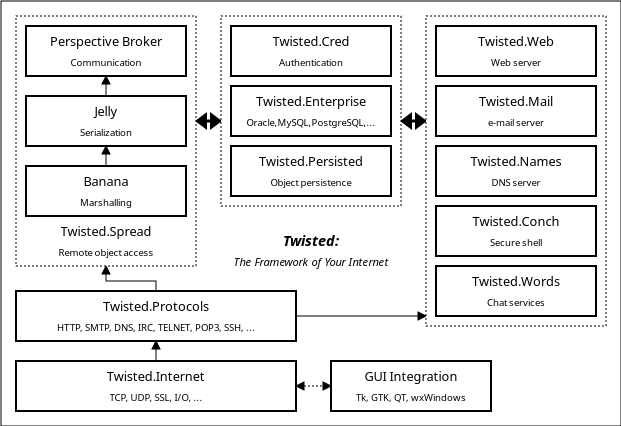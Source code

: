 <?xml version="1.0" encoding="UTF-8"?>
<dia:diagram xmlns:dia="http://www.lysator.liu.se/~alla/dia/">
  <dia:layer name="Background" visible="true">
    <dia:object type="Standard - Box" version="0" id="O0">
      <dia:attribute name="obj_pos">
        <dia:point val="-3.25,-4.25"/>
      </dia:attribute>
      <dia:attribute name="obj_bb">
        <dia:rectangle val="-3.25,-4.25;27.75,17"/>
      </dia:attribute>
      <dia:attribute name="elem_corner">
        <dia:point val="-3.25,-4.25"/>
      </dia:attribute>
      <dia:attribute name="elem_width">
        <dia:real val="31"/>
      </dia:attribute>
      <dia:attribute name="elem_height">
        <dia:real val="21.25"/>
      </dia:attribute>
      <dia:attribute name="border_width">
        <dia:real val="0"/>
      </dia:attribute>
      <dia:attribute name="show_background">
        <dia:boolean val="true"/>
      </dia:attribute>
    </dia:object>
    <dia:group>
      <dia:group>
        <dia:object type="Standard - Box" version="0" id="O1">
          <dia:attribute name="obj_pos">
            <dia:point val="-2.5,13.75"/>
          </dia:attribute>
          <dia:attribute name="obj_bb">
            <dia:rectangle val="-2.55,13.7;11.55,16.3"/>
          </dia:attribute>
          <dia:attribute name="elem_corner">
            <dia:point val="-2.5,13.75"/>
          </dia:attribute>
          <dia:attribute name="elem_width">
            <dia:real val="14"/>
          </dia:attribute>
          <dia:attribute name="elem_height">
            <dia:real val="2.5"/>
          </dia:attribute>
          <dia:attribute name="show_background">
            <dia:boolean val="true"/>
          </dia:attribute>
        </dia:object>
        <dia:object type="Standard - Text" version="0" id="O2">
          <dia:attribute name="obj_pos">
            <dia:point val="4.5,14.75"/>
          </dia:attribute>
          <dia:attribute name="obj_bb">
            <dia:rectangle val="1.38,14.137;7.62,14.937"/>
          </dia:attribute>
          <dia:attribute name="text">
            <dia:composite type="text">
              <dia:attribute name="string">
                <dia:string>#Twisted.Internet#</dia:string>
              </dia:attribute>
              <dia:attribute name="font">
                <dia:font name="Helvetica"/>
              </dia:attribute>
              <dia:attribute name="height">
                <dia:real val="0.8"/>
              </dia:attribute>
              <dia:attribute name="pos">
                <dia:point val="4.5,14.75"/>
              </dia:attribute>
              <dia:attribute name="color">
                <dia:color val="#000000"/>
              </dia:attribute>
              <dia:attribute name="alignment">
                <dia:enum val="1"/>
              </dia:attribute>
            </dia:composite>
          </dia:attribute>
        </dia:object>
        <dia:object type="Standard - Text" version="0" id="O3">
          <dia:attribute name="obj_pos">
            <dia:point val="4.5,15.75"/>
          </dia:attribute>
          <dia:attribute name="obj_bb">
            <dia:rectangle val="1.094,15.29;7.906,15.89"/>
          </dia:attribute>
          <dia:attribute name="text">
            <dia:composite type="text">
              <dia:attribute name="string">
                <dia:string>#TCP, UDP, SSL, I/O, ...#</dia:string>
              </dia:attribute>
              <dia:attribute name="font">
                <dia:font name="Helvetica"/>
              </dia:attribute>
              <dia:attribute name="height">
                <dia:real val="0.6"/>
              </dia:attribute>
              <dia:attribute name="pos">
                <dia:point val="4.5,15.75"/>
              </dia:attribute>
              <dia:attribute name="color">
                <dia:color val="#000000"/>
              </dia:attribute>
              <dia:attribute name="alignment">
                <dia:enum val="1"/>
              </dia:attribute>
            </dia:composite>
          </dia:attribute>
        </dia:object>
      </dia:group>
      <dia:object type="Standard - ZigZagLine" version="0" id="O4">
        <dia:attribute name="obj_pos">
          <dia:point val="4.5,13.75"/>
        </dia:attribute>
        <dia:attribute name="obj_bb">
          <dia:rectangle val="4.1,12.75;4.9,13.75"/>
        </dia:attribute>
        <dia:attribute name="orth_points">
          <dia:point val="4.5,13.75"/>
          <dia:point val="4.5,13.75"/>
          <dia:point val="4.5,13.75"/>
          <dia:point val="4.5,12.75"/>
        </dia:attribute>
        <dia:attribute name="orth_orient">
          <dia:enum val="1"/>
          <dia:enum val="0"/>
          <dia:enum val="1"/>
        </dia:attribute>
        <dia:attribute name="line_width">
          <dia:real val="0"/>
        </dia:attribute>
        <dia:attribute name="end_arrow">
          <dia:enum val="3"/>
        </dia:attribute>
        <dia:attribute name="end_arrow_length">
          <dia:real val="0.4"/>
        </dia:attribute>
        <dia:attribute name="end_arrow_width">
          <dia:real val="0.4"/>
        </dia:attribute>
      </dia:object>
      <dia:group>
        <dia:object type="Standard - Box" version="0" id="O5">
          <dia:attribute name="obj_pos">
            <dia:point val="-2.5,10.25"/>
          </dia:attribute>
          <dia:attribute name="obj_bb">
            <dia:rectangle val="-2.55,10.2;11.55,12.8"/>
          </dia:attribute>
          <dia:attribute name="elem_corner">
            <dia:point val="-2.5,10.25"/>
          </dia:attribute>
          <dia:attribute name="elem_width">
            <dia:real val="14"/>
          </dia:attribute>
          <dia:attribute name="elem_height">
            <dia:real val="2.5"/>
          </dia:attribute>
          <dia:attribute name="show_background">
            <dia:boolean val="true"/>
          </dia:attribute>
        </dia:object>
        <dia:object type="Standard - Text" version="0" id="O6">
          <dia:attribute name="obj_pos">
            <dia:point val="4.5,11.25"/>
          </dia:attribute>
          <dia:attribute name="obj_bb">
            <dia:rectangle val="1.046,10.637;7.954,11.437"/>
          </dia:attribute>
          <dia:attribute name="text">
            <dia:composite type="text">
              <dia:attribute name="string">
                <dia:string>#Twisted.Protocols#</dia:string>
              </dia:attribute>
              <dia:attribute name="font">
                <dia:font name="Helvetica"/>
              </dia:attribute>
              <dia:attribute name="height">
                <dia:real val="0.8"/>
              </dia:attribute>
              <dia:attribute name="pos">
                <dia:point val="4.5,11.25"/>
              </dia:attribute>
              <dia:attribute name="color">
                <dia:color val="#000000"/>
              </dia:attribute>
              <dia:attribute name="alignment">
                <dia:enum val="1"/>
              </dia:attribute>
            </dia:composite>
          </dia:attribute>
        </dia:object>
        <dia:object type="Standard - Text" version="0" id="O7">
          <dia:attribute name="obj_pos">
            <dia:point val="4.5,12.25"/>
          </dia:attribute>
          <dia:attribute name="obj_bb">
            <dia:rectangle val="-2.889,11.79;11.889,12.39"/>
          </dia:attribute>
          <dia:attribute name="text">
            <dia:composite type="text">
              <dia:attribute name="string">
                <dia:string>#HTTP, SMTP, DNS, IRC, TELNET, POP3, SSH, ...#</dia:string>
              </dia:attribute>
              <dia:attribute name="font">
                <dia:font name="Helvetica"/>
              </dia:attribute>
              <dia:attribute name="height">
                <dia:real val="0.6"/>
              </dia:attribute>
              <dia:attribute name="pos">
                <dia:point val="4.5,12.25"/>
              </dia:attribute>
              <dia:attribute name="color">
                <dia:color val="#000000"/>
              </dia:attribute>
              <dia:attribute name="alignment">
                <dia:enum val="1"/>
              </dia:attribute>
            </dia:composite>
          </dia:attribute>
        </dia:object>
      </dia:group>
      <dia:group>
        <dia:object type="Standard - Box" version="0" id="O8">
          <dia:attribute name="obj_pos">
            <dia:point val="13.25,13.75"/>
          </dia:attribute>
          <dia:attribute name="obj_bb">
            <dia:rectangle val="13.2,13.7;21.3,16.3"/>
          </dia:attribute>
          <dia:attribute name="elem_corner">
            <dia:point val="13.25,13.75"/>
          </dia:attribute>
          <dia:attribute name="elem_width">
            <dia:real val="8"/>
          </dia:attribute>
          <dia:attribute name="elem_height">
            <dia:real val="2.5"/>
          </dia:attribute>
          <dia:attribute name="show_background">
            <dia:boolean val="true"/>
          </dia:attribute>
        </dia:object>
        <dia:object type="Standard - Text" version="0" id="O9">
          <dia:attribute name="obj_pos">
            <dia:point val="17.25,14.75"/>
          </dia:attribute>
          <dia:attribute name="obj_bb">
            <dia:rectangle val="14.306,14.137;20.194,14.937"/>
          </dia:attribute>
          <dia:attribute name="text">
            <dia:composite type="text">
              <dia:attribute name="string">
                <dia:string>#GUI Integration#</dia:string>
              </dia:attribute>
              <dia:attribute name="font">
                <dia:font name="Helvetica"/>
              </dia:attribute>
              <dia:attribute name="height">
                <dia:real val="0.8"/>
              </dia:attribute>
              <dia:attribute name="pos">
                <dia:point val="17.25,14.75"/>
              </dia:attribute>
              <dia:attribute name="color">
                <dia:color val="#000000"/>
              </dia:attribute>
              <dia:attribute name="alignment">
                <dia:enum val="1"/>
              </dia:attribute>
            </dia:composite>
          </dia:attribute>
        </dia:object>
        <dia:object type="Standard - Text" version="0" id="O10">
          <dia:attribute name="obj_pos">
            <dia:point val="17.25,15.75"/>
          </dia:attribute>
          <dia:attribute name="obj_bb">
            <dia:rectangle val="13.465,15.29;21.035,15.89"/>
          </dia:attribute>
          <dia:attribute name="text">
            <dia:composite type="text">
              <dia:attribute name="string">
                <dia:string>#Tk, GTK, QT, wxWindows#</dia:string>
              </dia:attribute>
              <dia:attribute name="font">
                <dia:font name="Helvetica"/>
              </dia:attribute>
              <dia:attribute name="height">
                <dia:real val="0.6"/>
              </dia:attribute>
              <dia:attribute name="pos">
                <dia:point val="17.25,15.75"/>
              </dia:attribute>
              <dia:attribute name="color">
                <dia:color val="#000000"/>
              </dia:attribute>
              <dia:attribute name="alignment">
                <dia:enum val="1"/>
              </dia:attribute>
            </dia:composite>
          </dia:attribute>
        </dia:object>
      </dia:group>
      <dia:object type="Standard - Line" version="0" id="O11">
        <dia:attribute name="obj_pos">
          <dia:point val="11.5,15"/>
        </dia:attribute>
        <dia:attribute name="obj_bb">
          <dia:rectangle val="11.5,14.6;13.25,15.4"/>
        </dia:attribute>
        <dia:attribute name="conn_endpoints">
          <dia:point val="11.5,15"/>
          <dia:point val="13.25,15"/>
        </dia:attribute>
        <dia:attribute name="numcp">
          <dia:int val="1"/>
        </dia:attribute>
        <dia:attribute name="line_width">
          <dia:real val="0"/>
        </dia:attribute>
        <dia:attribute name="line_style">
          <dia:enum val="4"/>
        </dia:attribute>
        <dia:attribute name="start_arrow">
          <dia:enum val="3"/>
        </dia:attribute>
        <dia:attribute name="start_arrow_length">
          <dia:real val="0.4"/>
        </dia:attribute>
        <dia:attribute name="start_arrow_width">
          <dia:real val="0.4"/>
        </dia:attribute>
        <dia:attribute name="end_arrow">
          <dia:enum val="3"/>
        </dia:attribute>
        <dia:attribute name="end_arrow_length">
          <dia:real val="0.4"/>
        </dia:attribute>
        <dia:attribute name="end_arrow_width">
          <dia:real val="0.4"/>
        </dia:attribute>
      </dia:object>
    </dia:group>
    <dia:object type="Standard - Line" version="0" id="O12">
      <dia:attribute name="obj_pos">
        <dia:point val="6.5,1.75"/>
      </dia:attribute>
      <dia:attribute name="obj_bb">
        <dia:rectangle val="6.425,1.15;7.825,2.35"/>
      </dia:attribute>
      <dia:attribute name="conn_endpoints">
        <dia:point val="6.5,1.75"/>
        <dia:point val="7.75,1.75"/>
      </dia:attribute>
      <dia:attribute name="numcp">
        <dia:int val="1"/>
      </dia:attribute>
      <dia:attribute name="line_width">
        <dia:real val="0.15"/>
      </dia:attribute>
      <dia:attribute name="start_arrow">
        <dia:enum val="3"/>
      </dia:attribute>
      <dia:attribute name="start_arrow_length">
        <dia:real val="0.4"/>
      </dia:attribute>
      <dia:attribute name="start_arrow_width">
        <dia:real val="0.6"/>
      </dia:attribute>
      <dia:attribute name="end_arrow">
        <dia:enum val="3"/>
      </dia:attribute>
      <dia:attribute name="end_arrow_length">
        <dia:real val="0.4"/>
      </dia:attribute>
      <dia:attribute name="end_arrow_width">
        <dia:real val="0.6"/>
      </dia:attribute>
    </dia:object>
    <dia:object type="Standard - Line" version="0" id="O13">
      <dia:attribute name="obj_pos">
        <dia:point val="16.75,1.75"/>
      </dia:attribute>
      <dia:attribute name="obj_bb">
        <dia:rectangle val="16.675,1.15;18.075,2.35"/>
      </dia:attribute>
      <dia:attribute name="conn_endpoints">
        <dia:point val="16.75,1.75"/>
        <dia:point val="18,1.75"/>
      </dia:attribute>
      <dia:attribute name="numcp">
        <dia:int val="1"/>
      </dia:attribute>
      <dia:attribute name="line_width">
        <dia:real val="0.15"/>
      </dia:attribute>
      <dia:attribute name="start_arrow">
        <dia:enum val="3"/>
      </dia:attribute>
      <dia:attribute name="start_arrow_length">
        <dia:real val="0.4"/>
      </dia:attribute>
      <dia:attribute name="start_arrow_width">
        <dia:real val="0.6"/>
      </dia:attribute>
      <dia:attribute name="end_arrow">
        <dia:enum val="3"/>
      </dia:attribute>
      <dia:attribute name="end_arrow_length">
        <dia:real val="0.4"/>
      </dia:attribute>
      <dia:attribute name="end_arrow_width">
        <dia:real val="0.6"/>
      </dia:attribute>
    </dia:object>
    <dia:object type="Standard - ZigZagLine" version="0" id="O14">
      <dia:attribute name="obj_pos">
        <dia:point val="4.5,10.25"/>
      </dia:attribute>
      <dia:attribute name="obj_bb">
        <dia:rectangle val="1.6,9;4.5,10.25"/>
      </dia:attribute>
      <dia:attribute name="orth_points">
        <dia:point val="4.5,10.25"/>
        <dia:point val="4.5,9.75"/>
        <dia:point val="2,9.75"/>
        <dia:point val="2,9"/>
      </dia:attribute>
      <dia:attribute name="orth_orient">
        <dia:enum val="1"/>
        <dia:enum val="0"/>
        <dia:enum val="1"/>
      </dia:attribute>
      <dia:attribute name="line_width">
        <dia:real val="0"/>
      </dia:attribute>
      <dia:attribute name="end_arrow">
        <dia:enum val="3"/>
      </dia:attribute>
      <dia:attribute name="end_arrow_length">
        <dia:real val="0.4"/>
      </dia:attribute>
      <dia:attribute name="end_arrow_width">
        <dia:real val="0.4"/>
      </dia:attribute>
      <dia:connections>
        <dia:connection handle="0" to="O5" connection="1"/>
        <dia:connection handle="1" to="O18" connection="6"/>
      </dia:connections>
    </dia:object>
    <dia:object type="Standard - Line" version="0" id="O15">
      <dia:attribute name="obj_pos">
        <dia:point val="11.5,11.5"/>
      </dia:attribute>
      <dia:attribute name="obj_bb">
        <dia:rectangle val="11.5,11.1;18,11.9"/>
      </dia:attribute>
      <dia:attribute name="conn_endpoints">
        <dia:point val="11.5,11.5"/>
        <dia:point val="18,11.5"/>
      </dia:attribute>
      <dia:attribute name="numcp">
        <dia:int val="1"/>
      </dia:attribute>
      <dia:attribute name="line_width">
        <dia:real val="0"/>
      </dia:attribute>
      <dia:attribute name="end_arrow">
        <dia:enum val="3"/>
      </dia:attribute>
      <dia:attribute name="end_arrow_length">
        <dia:real val="0.4"/>
      </dia:attribute>
      <dia:attribute name="end_arrow_width">
        <dia:real val="0.4"/>
      </dia:attribute>
      <dia:connections>
        <dia:connection handle="0" to="O5" connection="4"/>
      </dia:connections>
    </dia:object>
    <dia:group>
      <dia:object type="Standard - Text" version="0" id="O16">
        <dia:attribute name="obj_pos">
          <dia:point val="12.25,8"/>
        </dia:attribute>
        <dia:attribute name="obj_bb">
          <dia:rectangle val="10.29,7.321;14.21,8.221"/>
        </dia:attribute>
        <dia:attribute name="text">
          <dia:composite type="text">
            <dia:attribute name="string">
              <dia:string>#Twisted:#</dia:string>
            </dia:attribute>
            <dia:attribute name="font">
              <dia:font name="Helvetica-BoldOblique"/>
            </dia:attribute>
            <dia:attribute name="height">
              <dia:real val="0.9"/>
            </dia:attribute>
            <dia:attribute name="pos">
              <dia:point val="12.25,8"/>
            </dia:attribute>
            <dia:attribute name="color">
              <dia:color val="#000000"/>
            </dia:attribute>
            <dia:attribute name="alignment">
              <dia:enum val="1"/>
            </dia:attribute>
          </dia:composite>
        </dia:attribute>
      </dia:object>
      <dia:object type="Standard - Text" version="0" id="O17">
        <dia:attribute name="obj_pos">
          <dia:point val="12.25,9"/>
        </dia:attribute>
        <dia:attribute name="obj_bb">
          <dia:rectangle val="6.798,8.459;17.702,9.159"/>
        </dia:attribute>
        <dia:attribute name="text">
          <dia:composite type="text">
            <dia:attribute name="string">
              <dia:string>#The Framework of Your Internet#</dia:string>
            </dia:attribute>
            <dia:attribute name="font">
              <dia:font name="Helvetica-Oblique"/>
            </dia:attribute>
            <dia:attribute name="height">
              <dia:real val="0.7"/>
            </dia:attribute>
            <dia:attribute name="pos">
              <dia:point val="12.25,9"/>
            </dia:attribute>
            <dia:attribute name="color">
              <dia:color val="#000000"/>
            </dia:attribute>
            <dia:attribute name="alignment">
              <dia:enum val="1"/>
            </dia:attribute>
          </dia:composite>
        </dia:attribute>
      </dia:object>
    </dia:group>
    <dia:group>
      <dia:group>
        <dia:object type="Standard - Box" version="0" id="O18">
          <dia:attribute name="obj_pos">
            <dia:point val="-2.5,-3.5"/>
          </dia:attribute>
          <dia:attribute name="obj_bb">
            <dia:rectangle val="-2.5,-3.5;6.5,9"/>
          </dia:attribute>
          <dia:attribute name="elem_corner">
            <dia:point val="-2.5,-3.5"/>
          </dia:attribute>
          <dia:attribute name="elem_width">
            <dia:real val="9"/>
          </dia:attribute>
          <dia:attribute name="elem_height">
            <dia:real val="12.5"/>
          </dia:attribute>
          <dia:attribute name="border_width">
            <dia:real val="1.49e-08"/>
          </dia:attribute>
          <dia:attribute name="show_background">
            <dia:boolean val="true"/>
          </dia:attribute>
          <dia:attribute name="line_style">
            <dia:enum val="4"/>
          </dia:attribute>
        </dia:object>
        <dia:object type="Standard - Text" version="0" id="O19">
          <dia:attribute name="obj_pos">
            <dia:point val="2,7.5"/>
          </dia:attribute>
          <dia:attribute name="obj_bb">
            <dia:rectangle val="-1.027,6.837;5.077,7.787"/>
          </dia:attribute>
          <dia:attribute name="text">
            <dia:composite type="text">
              <dia:attribute name="string">
                <dia:string>#Twisted.Spread#</dia:string>
              </dia:attribute>
              <dia:attribute name="font">
                <dia:font name="Helvetica"/>
              </dia:attribute>
              <dia:attribute name="height">
                <dia:real val="0.8"/>
              </dia:attribute>
              <dia:attribute name="pos">
                <dia:point val="2,7.5"/>
              </dia:attribute>
              <dia:attribute name="color">
                <dia:color val="#000000"/>
              </dia:attribute>
              <dia:attribute name="alignment">
                <dia:enum val="1"/>
              </dia:attribute>
            </dia:composite>
          </dia:attribute>
        </dia:object>
        <dia:object type="Standard - Text" version="0" id="O20">
          <dia:attribute name="obj_pos">
            <dia:point val="2,8.5"/>
          </dia:attribute>
          <dia:attribute name="obj_bb">
            <dia:rectangle val="-1.218,8.04;5.218,8.64"/>
          </dia:attribute>
          <dia:attribute name="text">
            <dia:composite type="text">
              <dia:attribute name="string">
                <dia:string>#Remote object access#</dia:string>
              </dia:attribute>
              <dia:attribute name="font">
                <dia:font name="Helvetica"/>
              </dia:attribute>
              <dia:attribute name="height">
                <dia:real val="0.6"/>
              </dia:attribute>
              <dia:attribute name="pos">
                <dia:point val="2,8.5"/>
              </dia:attribute>
              <dia:attribute name="color">
                <dia:color val="#000000"/>
              </dia:attribute>
              <dia:attribute name="alignment">
                <dia:enum val="1"/>
              </dia:attribute>
            </dia:composite>
          </dia:attribute>
        </dia:object>
      </dia:group>
      <dia:group>
        <dia:object type="Standard - Line" version="0" id="O21">
          <dia:attribute name="obj_pos">
            <dia:point val="2,4"/>
          </dia:attribute>
          <dia:attribute name="obj_bb">
            <dia:rectangle val="1.6,3;2.4,4"/>
          </dia:attribute>
          <dia:attribute name="conn_endpoints">
            <dia:point val="2,4"/>
            <dia:point val="2,3"/>
          </dia:attribute>
          <dia:attribute name="numcp">
            <dia:int val="1"/>
          </dia:attribute>
          <dia:attribute name="line_width">
            <dia:real val="0"/>
          </dia:attribute>
          <dia:attribute name="end_arrow">
            <dia:enum val="3"/>
          </dia:attribute>
          <dia:attribute name="end_arrow_length">
            <dia:real val="0.4"/>
          </dia:attribute>
          <dia:attribute name="end_arrow_width">
            <dia:real val="0.4"/>
          </dia:attribute>
        </dia:object>
        <dia:group>
          <dia:object type="Standard - Box" version="0" id="O22">
            <dia:attribute name="obj_pos">
              <dia:point val="-2,0.5"/>
            </dia:attribute>
            <dia:attribute name="obj_bb">
              <dia:rectangle val="-2.05,0.45;6.05,3.05"/>
            </dia:attribute>
            <dia:attribute name="elem_corner">
              <dia:point val="-2,0.5"/>
            </dia:attribute>
            <dia:attribute name="elem_width">
              <dia:real val="8"/>
            </dia:attribute>
            <dia:attribute name="elem_height">
              <dia:real val="2.5"/>
            </dia:attribute>
            <dia:attribute name="show_background">
              <dia:boolean val="true"/>
            </dia:attribute>
          </dia:object>
          <dia:object type="Standard - Text" version="0" id="O23">
            <dia:attribute name="obj_pos">
              <dia:point val="2,1.5"/>
            </dia:attribute>
            <dia:attribute name="obj_bb">
              <dia:rectangle val="1.133,0.887;2.867,1.687"/>
            </dia:attribute>
            <dia:attribute name="text">
              <dia:composite type="text">
                <dia:attribute name="string">
                  <dia:string>#Jelly#</dia:string>
                </dia:attribute>
                <dia:attribute name="font">
                  <dia:font name="Helvetica"/>
                </dia:attribute>
                <dia:attribute name="height">
                  <dia:real val="0.8"/>
                </dia:attribute>
                <dia:attribute name="pos">
                  <dia:point val="2,1.5"/>
                </dia:attribute>
                <dia:attribute name="color">
                  <dia:color val="#000000"/>
                </dia:attribute>
                <dia:attribute name="alignment">
                  <dia:enum val="1"/>
                </dia:attribute>
              </dia:composite>
            </dia:attribute>
          </dia:object>
          <dia:object type="Standard - Text" version="0" id="O24">
            <dia:attribute name="obj_pos">
              <dia:point val="2,2.5"/>
            </dia:attribute>
            <dia:attribute name="obj_bb">
              <dia:rectangle val="0.238,2.04;3.762,2.64"/>
            </dia:attribute>
            <dia:attribute name="text">
              <dia:composite type="text">
                <dia:attribute name="string">
                  <dia:string>#Serialization#</dia:string>
                </dia:attribute>
                <dia:attribute name="font">
                  <dia:font name="Helvetica"/>
                </dia:attribute>
                <dia:attribute name="height">
                  <dia:real val="0.6"/>
                </dia:attribute>
                <dia:attribute name="pos">
                  <dia:point val="2,2.5"/>
                </dia:attribute>
                <dia:attribute name="color">
                  <dia:color val="#000000"/>
                </dia:attribute>
                <dia:attribute name="alignment">
                  <dia:enum val="1"/>
                </dia:attribute>
              </dia:composite>
            </dia:attribute>
          </dia:object>
        </dia:group>
        <dia:group>
          <dia:object type="Standard - Box" version="0" id="O25">
            <dia:attribute name="obj_pos">
              <dia:point val="-2,4"/>
            </dia:attribute>
            <dia:attribute name="obj_bb">
              <dia:rectangle val="-2.05,3.95;6.05,6.55"/>
            </dia:attribute>
            <dia:attribute name="elem_corner">
              <dia:point val="-2,4"/>
            </dia:attribute>
            <dia:attribute name="elem_width">
              <dia:real val="8"/>
            </dia:attribute>
            <dia:attribute name="elem_height">
              <dia:real val="2.5"/>
            </dia:attribute>
            <dia:attribute name="show_background">
              <dia:boolean val="true"/>
            </dia:attribute>
          </dia:object>
          <dia:object type="Standard - Text" version="0" id="O26">
            <dia:attribute name="obj_pos">
              <dia:point val="2,5"/>
            </dia:attribute>
            <dia:attribute name="obj_bb">
              <dia:rectangle val="0.517,4.387;3.483,5.187"/>
            </dia:attribute>
            <dia:attribute name="text">
              <dia:composite type="text">
                <dia:attribute name="string">
                  <dia:string>#Banana#</dia:string>
                </dia:attribute>
                <dia:attribute name="font">
                  <dia:font name="Helvetica"/>
                </dia:attribute>
                <dia:attribute name="height">
                  <dia:real val="0.8"/>
                </dia:attribute>
                <dia:attribute name="pos">
                  <dia:point val="2,5"/>
                </dia:attribute>
                <dia:attribute name="color">
                  <dia:color val="#000000"/>
                </dia:attribute>
                <dia:attribute name="alignment">
                  <dia:enum val="1"/>
                </dia:attribute>
              </dia:composite>
            </dia:attribute>
          </dia:object>
          <dia:object type="Standard - Text" version="0" id="O27">
            <dia:attribute name="obj_pos">
              <dia:point val="2,6"/>
            </dia:attribute>
            <dia:attribute name="obj_bb">
              <dia:rectangle val="0.353,5.54;3.647,6.14"/>
            </dia:attribute>
            <dia:attribute name="text">
              <dia:composite type="text">
                <dia:attribute name="string">
                  <dia:string>#Marshalling#</dia:string>
                </dia:attribute>
                <dia:attribute name="font">
                  <dia:font name="Helvetica"/>
                </dia:attribute>
                <dia:attribute name="height">
                  <dia:real val="0.6"/>
                </dia:attribute>
                <dia:attribute name="pos">
                  <dia:point val="2,6"/>
                </dia:attribute>
                <dia:attribute name="color">
                  <dia:color val="#000000"/>
                </dia:attribute>
                <dia:attribute name="alignment">
                  <dia:enum val="1"/>
                </dia:attribute>
              </dia:composite>
            </dia:attribute>
          </dia:object>
        </dia:group>
        <dia:group>
          <dia:object type="Standard - Box" version="0" id="O28">
            <dia:attribute name="obj_pos">
              <dia:point val="-2,-3"/>
            </dia:attribute>
            <dia:attribute name="obj_bb">
              <dia:rectangle val="-2.05,-3.05;6.05,-0.45"/>
            </dia:attribute>
            <dia:attribute name="elem_corner">
              <dia:point val="-2,-3"/>
            </dia:attribute>
            <dia:attribute name="elem_width">
              <dia:real val="8"/>
            </dia:attribute>
            <dia:attribute name="elem_height">
              <dia:real val="2.5"/>
            </dia:attribute>
            <dia:attribute name="show_background">
              <dia:boolean val="true"/>
            </dia:attribute>
          </dia:object>
          <dia:object type="Standard - Text" version="0" id="O29">
            <dia:attribute name="obj_pos">
              <dia:point val="2,-2"/>
            </dia:attribute>
            <dia:attribute name="obj_bb">
              <dia:rectangle val="-1.683,-2.613;5.683,-1.813"/>
            </dia:attribute>
            <dia:attribute name="text">
              <dia:composite type="text">
                <dia:attribute name="string">
                  <dia:string>#Perspective Broker#</dia:string>
                </dia:attribute>
                <dia:attribute name="font">
                  <dia:font name="Helvetica"/>
                </dia:attribute>
                <dia:attribute name="height">
                  <dia:real val="0.8"/>
                </dia:attribute>
                <dia:attribute name="pos">
                  <dia:point val="2,-2"/>
                </dia:attribute>
                <dia:attribute name="color">
                  <dia:color val="#000000"/>
                </dia:attribute>
                <dia:attribute name="alignment">
                  <dia:enum val="1"/>
                </dia:attribute>
              </dia:composite>
            </dia:attribute>
          </dia:object>
          <dia:object type="Standard - Text" version="0" id="O30">
            <dia:attribute name="obj_pos">
              <dia:point val="2,-1"/>
            </dia:attribute>
            <dia:attribute name="obj_bb">
              <dia:rectangle val="-0.264,-1.46;4.264,-0.86"/>
            </dia:attribute>
            <dia:attribute name="text">
              <dia:composite type="text">
                <dia:attribute name="string">
                  <dia:string>#Communication#</dia:string>
                </dia:attribute>
                <dia:attribute name="font">
                  <dia:font name="Helvetica"/>
                </dia:attribute>
                <dia:attribute name="height">
                  <dia:real val="0.6"/>
                </dia:attribute>
                <dia:attribute name="pos">
                  <dia:point val="2,-1"/>
                </dia:attribute>
                <dia:attribute name="color">
                  <dia:color val="#000000"/>
                </dia:attribute>
                <dia:attribute name="alignment">
                  <dia:enum val="1"/>
                </dia:attribute>
              </dia:composite>
            </dia:attribute>
          </dia:object>
        </dia:group>
        <dia:object type="Standard - Line" version="0" id="O31">
          <dia:attribute name="obj_pos">
            <dia:point val="2,0.5"/>
          </dia:attribute>
          <dia:attribute name="obj_bb">
            <dia:rectangle val="1.6,-0.5;2.4,0.5"/>
          </dia:attribute>
          <dia:attribute name="conn_endpoints">
            <dia:point val="2,0.5"/>
            <dia:point val="2,-0.5"/>
          </dia:attribute>
          <dia:attribute name="numcp">
            <dia:int val="1"/>
          </dia:attribute>
          <dia:attribute name="line_width">
            <dia:real val="0"/>
          </dia:attribute>
          <dia:attribute name="end_arrow">
            <dia:enum val="3"/>
          </dia:attribute>
          <dia:attribute name="end_arrow_length">
            <dia:real val="0.4"/>
          </dia:attribute>
          <dia:attribute name="end_arrow_width">
            <dia:real val="0.4"/>
          </dia:attribute>
        </dia:object>
      </dia:group>
    </dia:group>
    <dia:group>
      <dia:object type="Standard - Box" version="0" id="O32">
        <dia:attribute name="obj_pos">
          <dia:point val="18,-3.5"/>
        </dia:attribute>
        <dia:attribute name="obj_bb">
          <dia:rectangle val="18,-3.5;27,12"/>
        </dia:attribute>
        <dia:attribute name="elem_corner">
          <dia:point val="18,-3.5"/>
        </dia:attribute>
        <dia:attribute name="elem_width">
          <dia:real val="9"/>
        </dia:attribute>
        <dia:attribute name="elem_height">
          <dia:real val="15.5"/>
        </dia:attribute>
        <dia:attribute name="border_width">
          <dia:real val="1.49e-08"/>
        </dia:attribute>
        <dia:attribute name="show_background">
          <dia:boolean val="true"/>
        </dia:attribute>
        <dia:attribute name="line_style">
          <dia:enum val="4"/>
        </dia:attribute>
      </dia:object>
      <dia:group>
        <dia:group>
          <dia:object type="Standard - Box" version="0" id="O33">
            <dia:attribute name="obj_pos">
              <dia:point val="18.5,-3"/>
            </dia:attribute>
            <dia:attribute name="obj_bb">
              <dia:rectangle val="18.45,-3.05;26.55,-0.45"/>
            </dia:attribute>
            <dia:attribute name="elem_corner">
              <dia:point val="18.5,-3"/>
            </dia:attribute>
            <dia:attribute name="elem_width">
              <dia:real val="8"/>
            </dia:attribute>
            <dia:attribute name="elem_height">
              <dia:real val="2.5"/>
            </dia:attribute>
            <dia:attribute name="show_background">
              <dia:boolean val="true"/>
            </dia:attribute>
          </dia:object>
          <dia:object type="Standard - Text" version="0" id="O34">
            <dia:attribute name="obj_pos">
              <dia:point val="22.5,-2"/>
            </dia:attribute>
            <dia:attribute name="obj_bb">
              <dia:rectangle val="19.974,-2.613;25.026,-1.813"/>
            </dia:attribute>
            <dia:attribute name="text">
              <dia:composite type="text">
                <dia:attribute name="string">
                  <dia:string>#Twisted.Web#</dia:string>
                </dia:attribute>
                <dia:attribute name="font">
                  <dia:font name="Helvetica"/>
                </dia:attribute>
                <dia:attribute name="height">
                  <dia:real val="0.8"/>
                </dia:attribute>
                <dia:attribute name="pos">
                  <dia:point val="22.5,-2"/>
                </dia:attribute>
                <dia:attribute name="color">
                  <dia:color val="#000000"/>
                </dia:attribute>
                <dia:attribute name="alignment">
                  <dia:enum val="1"/>
                </dia:attribute>
              </dia:composite>
            </dia:attribute>
          </dia:object>
          <dia:object type="Standard - Text" version="0" id="O35">
            <dia:attribute name="obj_pos">
              <dia:point val="22.5,-1"/>
            </dia:attribute>
            <dia:attribute name="obj_bb">
              <dia:rectangle val="20.817,-1.46;24.183,-0.86"/>
            </dia:attribute>
            <dia:attribute name="text">
              <dia:composite type="text">
                <dia:attribute name="string">
                  <dia:string>#Web server#</dia:string>
                </dia:attribute>
                <dia:attribute name="font">
                  <dia:font name="Helvetica"/>
                </dia:attribute>
                <dia:attribute name="height">
                  <dia:real val="0.6"/>
                </dia:attribute>
                <dia:attribute name="pos">
                  <dia:point val="22.5,-1"/>
                </dia:attribute>
                <dia:attribute name="color">
                  <dia:color val="#000000"/>
                </dia:attribute>
                <dia:attribute name="alignment">
                  <dia:enum val="1"/>
                </dia:attribute>
              </dia:composite>
            </dia:attribute>
          </dia:object>
        </dia:group>
        <dia:group>
          <dia:object type="Standard - Box" version="0" id="O36">
            <dia:attribute name="obj_pos">
              <dia:point val="18.5,0"/>
            </dia:attribute>
            <dia:attribute name="obj_bb">
              <dia:rectangle val="18.45,-0.05;26.55,2.55"/>
            </dia:attribute>
            <dia:attribute name="elem_corner">
              <dia:point val="18.5,0"/>
            </dia:attribute>
            <dia:attribute name="elem_width">
              <dia:real val="8"/>
            </dia:attribute>
            <dia:attribute name="elem_height">
              <dia:real val="2.5"/>
            </dia:attribute>
            <dia:attribute name="show_background">
              <dia:boolean val="true"/>
            </dia:attribute>
          </dia:object>
          <dia:object type="Standard - Text" version="0" id="O37">
            <dia:attribute name="obj_pos">
              <dia:point val="22.5,1"/>
            </dia:attribute>
            <dia:attribute name="obj_bb">
              <dia:rectangle val="20.089,0.387;24.911,1.187"/>
            </dia:attribute>
            <dia:attribute name="text">
              <dia:composite type="text">
                <dia:attribute name="string">
                  <dia:string>#Twisted.Mail#</dia:string>
                </dia:attribute>
                <dia:attribute name="font">
                  <dia:font name="Helvetica"/>
                </dia:attribute>
                <dia:attribute name="height">
                  <dia:real val="0.8"/>
                </dia:attribute>
                <dia:attribute name="pos">
                  <dia:point val="22.5,1"/>
                </dia:attribute>
                <dia:attribute name="color">
                  <dia:color val="#000000"/>
                </dia:attribute>
                <dia:attribute name="alignment">
                  <dia:enum val="1"/>
                </dia:attribute>
              </dia:composite>
            </dia:attribute>
          </dia:object>
          <dia:object type="Standard - Text" version="0" id="O38">
            <dia:attribute name="obj_pos">
              <dia:point val="22.5,2"/>
            </dia:attribute>
            <dia:attribute name="obj_bb">
              <dia:rectangle val="20.606,1.54;24.394,2.14"/>
            </dia:attribute>
            <dia:attribute name="text">
              <dia:composite type="text">
                <dia:attribute name="string">
                  <dia:string>#e-mail server#</dia:string>
                </dia:attribute>
                <dia:attribute name="font">
                  <dia:font name="Helvetica"/>
                </dia:attribute>
                <dia:attribute name="height">
                  <dia:real val="0.6"/>
                </dia:attribute>
                <dia:attribute name="pos">
                  <dia:point val="22.5,2"/>
                </dia:attribute>
                <dia:attribute name="color">
                  <dia:color val="#000000"/>
                </dia:attribute>
                <dia:attribute name="alignment">
                  <dia:enum val="1"/>
                </dia:attribute>
              </dia:composite>
            </dia:attribute>
          </dia:object>
        </dia:group>
        <dia:group>
          <dia:object type="Standard - Box" version="0" id="O39">
            <dia:attribute name="obj_pos">
              <dia:point val="18.5,3"/>
            </dia:attribute>
            <dia:attribute name="obj_bb">
              <dia:rectangle val="18.45,2.95;26.55,5.55"/>
            </dia:attribute>
            <dia:attribute name="elem_corner">
              <dia:point val="18.5,3"/>
            </dia:attribute>
            <dia:attribute name="elem_width">
              <dia:real val="8"/>
            </dia:attribute>
            <dia:attribute name="elem_height">
              <dia:real val="2.5"/>
            </dia:attribute>
            <dia:attribute name="show_background">
              <dia:boolean val="true"/>
            </dia:attribute>
          </dia:object>
          <dia:object type="Standard - Text" version="0" id="O40">
            <dia:attribute name="obj_pos">
              <dia:point val="22.5,4"/>
            </dia:attribute>
            <dia:attribute name="obj_bb">
              <dia:rectangle val="19.486,3.387;25.514,4.187"/>
            </dia:attribute>
            <dia:attribute name="text">
              <dia:composite type="text">
                <dia:attribute name="string">
                  <dia:string>#Twisted.Names#</dia:string>
                </dia:attribute>
                <dia:attribute name="font">
                  <dia:font name="Helvetica"/>
                </dia:attribute>
                <dia:attribute name="height">
                  <dia:real val="0.8"/>
                </dia:attribute>
                <dia:attribute name="pos">
                  <dia:point val="22.5,4"/>
                </dia:attribute>
                <dia:attribute name="color">
                  <dia:color val="#000000"/>
                </dia:attribute>
                <dia:attribute name="alignment">
                  <dia:enum val="1"/>
                </dia:attribute>
              </dia:composite>
            </dia:attribute>
          </dia:object>
          <dia:object type="Standard - Text" version="0" id="O41">
            <dia:attribute name="obj_pos">
              <dia:point val="22.5,5"/>
            </dia:attribute>
            <dia:attribute name="obj_bb">
              <dia:rectangle val="20.827,4.54;24.173,5.14"/>
            </dia:attribute>
            <dia:attribute name="text">
              <dia:composite type="text">
                <dia:attribute name="string">
                  <dia:string>#DNS server#</dia:string>
                </dia:attribute>
                <dia:attribute name="font">
                  <dia:font name="Helvetica"/>
                </dia:attribute>
                <dia:attribute name="height">
                  <dia:real val="0.6"/>
                </dia:attribute>
                <dia:attribute name="pos">
                  <dia:point val="22.5,5"/>
                </dia:attribute>
                <dia:attribute name="color">
                  <dia:color val="#000000"/>
                </dia:attribute>
                <dia:attribute name="alignment">
                  <dia:enum val="1"/>
                </dia:attribute>
              </dia:composite>
            </dia:attribute>
          </dia:object>
        </dia:group>
        <dia:group>
          <dia:object type="Standard - Box" version="0" id="O42">
            <dia:attribute name="obj_pos">
              <dia:point val="18.5,6"/>
            </dia:attribute>
            <dia:attribute name="obj_bb">
              <dia:rectangle val="18.45,5.95;26.55,8.55"/>
            </dia:attribute>
            <dia:attribute name="elem_corner">
              <dia:point val="18.5,6"/>
            </dia:attribute>
            <dia:attribute name="elem_width">
              <dia:real val="8"/>
            </dia:attribute>
            <dia:attribute name="elem_height">
              <dia:real val="2.5"/>
            </dia:attribute>
            <dia:attribute name="show_background">
              <dia:boolean val="true"/>
            </dia:attribute>
          </dia:object>
          <dia:object type="Standard - Text" version="0" id="O43">
            <dia:attribute name="obj_pos">
              <dia:point val="22.5,7"/>
            </dia:attribute>
            <dia:attribute name="obj_bb">
              <dia:rectangle val="19.622,6.387;25.378,7.187"/>
            </dia:attribute>
            <dia:attribute name="text">
              <dia:composite type="text">
                <dia:attribute name="string">
                  <dia:string>#Twisted.Conch#</dia:string>
                </dia:attribute>
                <dia:attribute name="font">
                  <dia:font name="Helvetica"/>
                </dia:attribute>
                <dia:attribute name="height">
                  <dia:real val="0.8"/>
                </dia:attribute>
                <dia:attribute name="pos">
                  <dia:point val="22.5,7"/>
                </dia:attribute>
                <dia:attribute name="color">
                  <dia:color val="#000000"/>
                </dia:attribute>
                <dia:attribute name="alignment">
                  <dia:enum val="1"/>
                </dia:attribute>
              </dia:composite>
            </dia:attribute>
          </dia:object>
          <dia:object type="Standard - Text" version="0" id="O44">
            <dia:attribute name="obj_pos">
              <dia:point val="22.5,8"/>
            </dia:attribute>
            <dia:attribute name="obj_bb">
              <dia:rectangle val="20.718,7.54;24.282,8.14"/>
            </dia:attribute>
            <dia:attribute name="text">
              <dia:composite type="text">
                <dia:attribute name="string">
                  <dia:string>#Secure shell#</dia:string>
                </dia:attribute>
                <dia:attribute name="font">
                  <dia:font name="Helvetica"/>
                </dia:attribute>
                <dia:attribute name="height">
                  <dia:real val="0.6"/>
                </dia:attribute>
                <dia:attribute name="pos">
                  <dia:point val="22.5,8"/>
                </dia:attribute>
                <dia:attribute name="color">
                  <dia:color val="#000000"/>
                </dia:attribute>
                <dia:attribute name="alignment">
                  <dia:enum val="1"/>
                </dia:attribute>
              </dia:composite>
            </dia:attribute>
          </dia:object>
        </dia:group>
        <dia:group>
          <dia:object type="Standard - Box" version="0" id="O45">
            <dia:attribute name="obj_pos">
              <dia:point val="18.5,9"/>
            </dia:attribute>
            <dia:attribute name="obj_bb">
              <dia:rectangle val="18.45,8.95;26.55,11.55"/>
            </dia:attribute>
            <dia:attribute name="elem_corner">
              <dia:point val="18.5,9"/>
            </dia:attribute>
            <dia:attribute name="elem_width">
              <dia:real val="8"/>
            </dia:attribute>
            <dia:attribute name="elem_height">
              <dia:real val="2.5"/>
            </dia:attribute>
            <dia:attribute name="show_background">
              <dia:boolean val="true"/>
            </dia:attribute>
          </dia:object>
          <dia:object type="Standard - Text" version="0" id="O46">
            <dia:attribute name="obj_pos">
              <dia:point val="22.5,10"/>
            </dia:attribute>
            <dia:attribute name="obj_bb">
              <dia:rectangle val="19.609,9.387;25.391,10.187"/>
            </dia:attribute>
            <dia:attribute name="text">
              <dia:composite type="text">
                <dia:attribute name="string">
                  <dia:string>#Twisted.Words#</dia:string>
                </dia:attribute>
                <dia:attribute name="font">
                  <dia:font name="Helvetica"/>
                </dia:attribute>
                <dia:attribute name="height">
                  <dia:real val="0.8"/>
                </dia:attribute>
                <dia:attribute name="pos">
                  <dia:point val="22.5,10"/>
                </dia:attribute>
                <dia:attribute name="color">
                  <dia:color val="#000000"/>
                </dia:attribute>
                <dia:attribute name="alignment">
                  <dia:enum val="1"/>
                </dia:attribute>
              </dia:composite>
            </dia:attribute>
          </dia:object>
          <dia:object type="Standard - Text" version="0" id="O47">
            <dia:attribute name="obj_pos">
              <dia:point val="22.5,11"/>
            </dia:attribute>
            <dia:attribute name="obj_bb">
              <dia:rectangle val="20.527,10.54;24.473,11.14"/>
            </dia:attribute>
            <dia:attribute name="text">
              <dia:composite type="text">
                <dia:attribute name="string">
                  <dia:string>#Chat services#</dia:string>
                </dia:attribute>
                <dia:attribute name="font">
                  <dia:font name="Helvetica"/>
                </dia:attribute>
                <dia:attribute name="height">
                  <dia:real val="0.6"/>
                </dia:attribute>
                <dia:attribute name="pos">
                  <dia:point val="22.5,11"/>
                </dia:attribute>
                <dia:attribute name="color">
                  <dia:color val="#000000"/>
                </dia:attribute>
                <dia:attribute name="alignment">
                  <dia:enum val="1"/>
                </dia:attribute>
              </dia:composite>
            </dia:attribute>
          </dia:object>
        </dia:group>
      </dia:group>
    </dia:group>
    <dia:group>
      <dia:object type="Standard - Box" version="0" id="O48">
        <dia:attribute name="obj_pos">
          <dia:point val="7.75,-3.5"/>
        </dia:attribute>
        <dia:attribute name="obj_bb">
          <dia:rectangle val="7.75,-3.5;16.75,6"/>
        </dia:attribute>
        <dia:attribute name="elem_corner">
          <dia:point val="7.75,-3.5"/>
        </dia:attribute>
        <dia:attribute name="elem_width">
          <dia:real val="9"/>
        </dia:attribute>
        <dia:attribute name="elem_height">
          <dia:real val="9.5"/>
        </dia:attribute>
        <dia:attribute name="border_width">
          <dia:real val="1.49e-08"/>
        </dia:attribute>
        <dia:attribute name="show_background">
          <dia:boolean val="true"/>
        </dia:attribute>
        <dia:attribute name="line_style">
          <dia:enum val="4"/>
        </dia:attribute>
      </dia:object>
      <dia:group>
        <dia:group>
          <dia:object type="Standard - Box" version="0" id="O49">
            <dia:attribute name="obj_pos">
              <dia:point val="8.25,-3"/>
            </dia:attribute>
            <dia:attribute name="obj_bb">
              <dia:rectangle val="8.2,-3.05;16.3,-0.45"/>
            </dia:attribute>
            <dia:attribute name="elem_corner">
              <dia:point val="8.25,-3"/>
            </dia:attribute>
            <dia:attribute name="elem_width">
              <dia:real val="8"/>
            </dia:attribute>
            <dia:attribute name="elem_height">
              <dia:real val="2.5"/>
            </dia:attribute>
            <dia:attribute name="show_background">
              <dia:boolean val="true"/>
            </dia:attribute>
          </dia:object>
          <dia:object type="Standard - Text" version="0" id="O50">
            <dia:attribute name="obj_pos">
              <dia:point val="12.25,-2"/>
            </dia:attribute>
            <dia:attribute name="obj_bb">
              <dia:rectangle val="9.694,-2.613;14.806,-1.813"/>
            </dia:attribute>
            <dia:attribute name="text">
              <dia:composite type="text">
                <dia:attribute name="string">
                  <dia:string>#Twisted.Cred#</dia:string>
                </dia:attribute>
                <dia:attribute name="font">
                  <dia:font name="Helvetica"/>
                </dia:attribute>
                <dia:attribute name="height">
                  <dia:real val="0.8"/>
                </dia:attribute>
                <dia:attribute name="pos">
                  <dia:point val="12.25,-2"/>
                </dia:attribute>
                <dia:attribute name="color">
                  <dia:color val="#000000"/>
                </dia:attribute>
                <dia:attribute name="alignment">
                  <dia:enum val="1"/>
                </dia:attribute>
              </dia:composite>
            </dia:attribute>
          </dia:object>
          <dia:object type="Standard - Text" version="0" id="O51">
            <dia:attribute name="obj_pos">
              <dia:point val="12.25,-1"/>
            </dia:attribute>
            <dia:attribute name="obj_bb">
              <dia:rectangle val="10.178,-1.46;14.322,-0.86"/>
            </dia:attribute>
            <dia:attribute name="text">
              <dia:composite type="text">
                <dia:attribute name="string">
                  <dia:string>#Authentication#</dia:string>
                </dia:attribute>
                <dia:attribute name="font">
                  <dia:font name="Helvetica"/>
                </dia:attribute>
                <dia:attribute name="height">
                  <dia:real val="0.6"/>
                </dia:attribute>
                <dia:attribute name="pos">
                  <dia:point val="12.25,-1"/>
                </dia:attribute>
                <dia:attribute name="color">
                  <dia:color val="#000000"/>
                </dia:attribute>
                <dia:attribute name="alignment">
                  <dia:enum val="1"/>
                </dia:attribute>
              </dia:composite>
            </dia:attribute>
          </dia:object>
        </dia:group>
        <dia:group>
          <dia:object type="Standard - Box" version="0" id="O52">
            <dia:attribute name="obj_pos">
              <dia:point val="8.25,3"/>
            </dia:attribute>
            <dia:attribute name="obj_bb">
              <dia:rectangle val="8.2,2.95;16.3,5.55"/>
            </dia:attribute>
            <dia:attribute name="elem_corner">
              <dia:point val="8.25,3"/>
            </dia:attribute>
            <dia:attribute name="elem_width">
              <dia:real val="8"/>
            </dia:attribute>
            <dia:attribute name="elem_height">
              <dia:real val="2.5"/>
            </dia:attribute>
            <dia:attribute name="show_background">
              <dia:boolean val="true"/>
            </dia:attribute>
          </dia:object>
          <dia:object type="Standard - Text" version="0" id="O53">
            <dia:attribute name="obj_pos">
              <dia:point val="12.25,4"/>
            </dia:attribute>
            <dia:attribute name="obj_bb">
              <dia:rectangle val="8.809,3.387;15.691,4.187"/>
            </dia:attribute>
            <dia:attribute name="text">
              <dia:composite type="text">
                <dia:attribute name="string">
                  <dia:string>#Twisted.Persisted#</dia:string>
                </dia:attribute>
                <dia:attribute name="font">
                  <dia:font name="Helvetica"/>
                </dia:attribute>
                <dia:attribute name="height">
                  <dia:real val="0.8"/>
                </dia:attribute>
                <dia:attribute name="pos">
                  <dia:point val="12.25,4"/>
                </dia:attribute>
                <dia:attribute name="color">
                  <dia:color val="#000000"/>
                </dia:attribute>
                <dia:attribute name="alignment">
                  <dia:enum val="1"/>
                </dia:attribute>
              </dia:composite>
            </dia:attribute>
          </dia:object>
          <dia:object type="Standard - Text" version="0" id="O54">
            <dia:attribute name="obj_pos">
              <dia:point val="12.25,5"/>
            </dia:attribute>
            <dia:attribute name="obj_bb">
              <dia:rectangle val="9.537,4.54;14.963,5.14"/>
            </dia:attribute>
            <dia:attribute name="text">
              <dia:composite type="text">
                <dia:attribute name="string">
                  <dia:string>#Object persistence#</dia:string>
                </dia:attribute>
                <dia:attribute name="font">
                  <dia:font name="Helvetica"/>
                </dia:attribute>
                <dia:attribute name="height">
                  <dia:real val="0.6"/>
                </dia:attribute>
                <dia:attribute name="pos">
                  <dia:point val="12.25,5"/>
                </dia:attribute>
                <dia:attribute name="color">
                  <dia:color val="#000000"/>
                </dia:attribute>
                <dia:attribute name="alignment">
                  <dia:enum val="1"/>
                </dia:attribute>
              </dia:composite>
            </dia:attribute>
          </dia:object>
        </dia:group>
        <dia:group>
          <dia:object type="Standard - Box" version="0" id="O55">
            <dia:attribute name="obj_pos">
              <dia:point val="8.25,-1.788e-07"/>
            </dia:attribute>
            <dia:attribute name="obj_bb">
              <dia:rectangle val="8.2,-0.05;16.3,2.55"/>
            </dia:attribute>
            <dia:attribute name="elem_corner">
              <dia:point val="8.25,-1.788e-07"/>
            </dia:attribute>
            <dia:attribute name="elem_width">
              <dia:real val="8"/>
            </dia:attribute>
            <dia:attribute name="elem_height">
              <dia:real val="2.5"/>
            </dia:attribute>
            <dia:attribute name="show_background">
              <dia:boolean val="true"/>
            </dia:attribute>
          </dia:object>
          <dia:object type="Standard - Text" version="0" id="O56">
            <dia:attribute name="obj_pos">
              <dia:point val="12.25,1"/>
            </dia:attribute>
            <dia:attribute name="obj_bb">
              <dia:rectangle val="8.629,0.337;15.921,1.287"/>
            </dia:attribute>
            <dia:attribute name="text">
              <dia:composite type="text">
                <dia:attribute name="string">
                  <dia:string>#Twisted.Enterprise#</dia:string>
                </dia:attribute>
                <dia:attribute name="font">
                  <dia:font name="Helvetica"/>
                </dia:attribute>
                <dia:attribute name="height">
                  <dia:real val="0.8"/>
                </dia:attribute>
                <dia:attribute name="pos">
                  <dia:point val="12.25,1"/>
                </dia:attribute>
                <dia:attribute name="color">
                  <dia:color val="#000000"/>
                </dia:attribute>
                <dia:attribute name="alignment">
                  <dia:enum val="1"/>
                </dia:attribute>
              </dia:composite>
            </dia:attribute>
          </dia:object>
          <dia:object type="Standard - Text" version="0" id="O57">
            <dia:attribute name="obj_pos">
              <dia:point val="12.25,2"/>
            </dia:attribute>
            <dia:attribute name="obj_bb">
              <dia:rectangle val="7.854,1.49;16.696,2.24"/>
            </dia:attribute>
            <dia:attribute name="text">
              <dia:composite type="text">
                <dia:attribute name="string">
                  <dia:string>#Oracle,MySQL,PostgreSQL,...#</dia:string>
                </dia:attribute>
                <dia:attribute name="font">
                  <dia:font name="Helvetica"/>
                </dia:attribute>
                <dia:attribute name="height">
                  <dia:real val="0.6"/>
                </dia:attribute>
                <dia:attribute name="pos">
                  <dia:point val="12.25,2"/>
                </dia:attribute>
                <dia:attribute name="color">
                  <dia:color val="#000000"/>
                </dia:attribute>
                <dia:attribute name="alignment">
                  <dia:enum val="1"/>
                </dia:attribute>
              </dia:composite>
            </dia:attribute>
          </dia:object>
        </dia:group>
      </dia:group>
    </dia:group>
  </dia:layer>
</dia:diagram>
